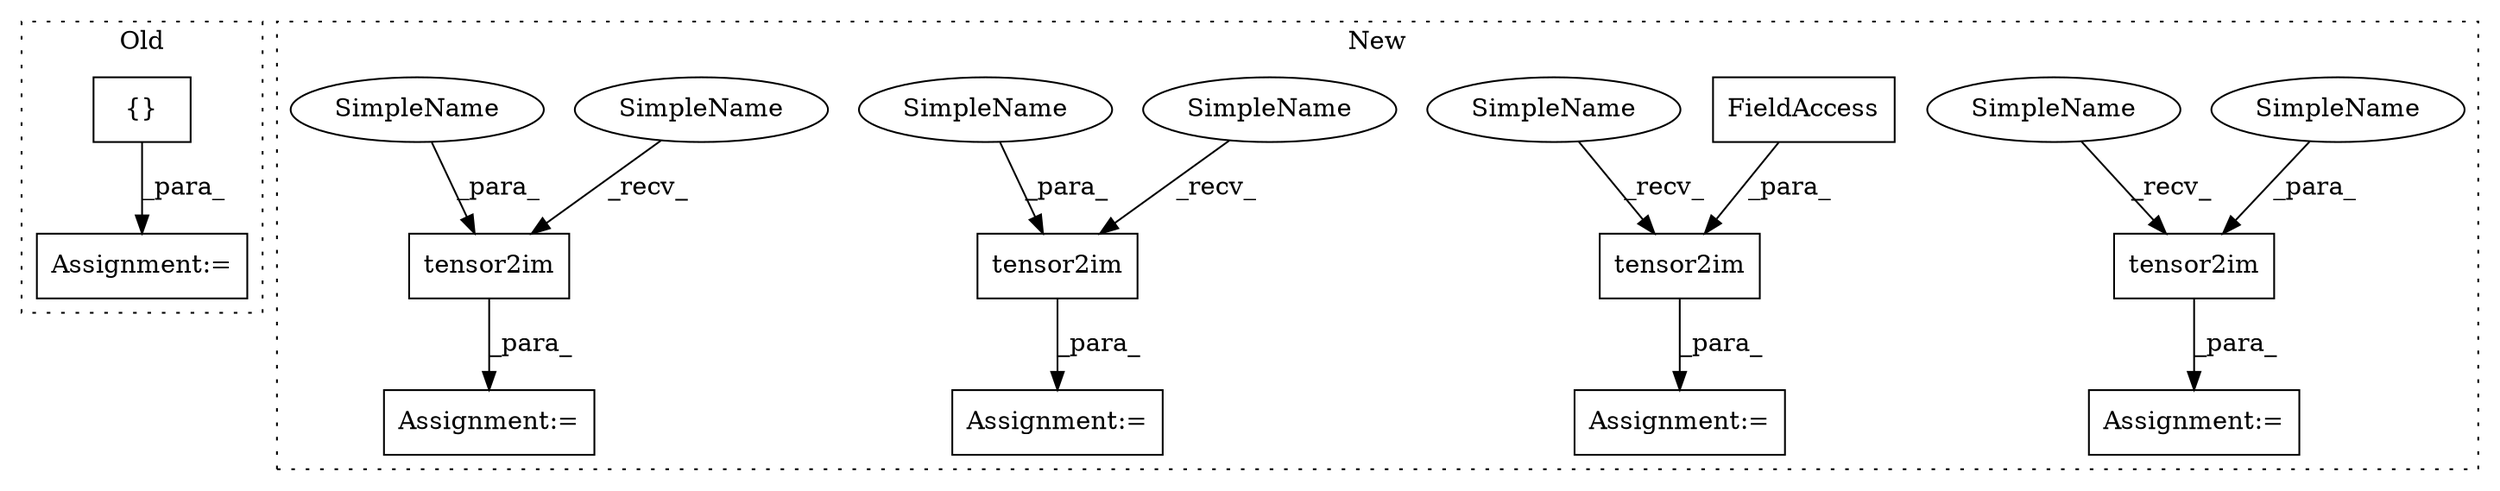 digraph G {
subgraph cluster0 {
1 [label="{}" a="4" s="4209" l="2" shape="box"];
3 [label="Assignment:=" a="7" s="4196" l="1" shape="box"];
label = "Old";
style="dotted";
}
subgraph cluster1 {
2 [label="tensor2im" a="32" s="3516,3531" l="10,1" shape="box"];
4 [label="Assignment:=" a="7" s="3510" l="1" shape="box"];
5 [label="tensor2im" a="32" s="4560,4575" l="10,1" shape="box"];
6 [label="FieldAccess" a="22" s="4570" l="5" shape="box"];
7 [label="tensor2im" a="32" s="3894,3909" l="10,1" shape="box"];
8 [label="tensor2im" a="32" s="2473,2488" l="10,1" shape="box"];
9 [label="Assignment:=" a="7" s="3888" l="1" shape="box"];
10 [label="Assignment:=" a="7" s="4554" l="1" shape="box"];
11 [label="Assignment:=" a="7" s="2467" l="1" shape="box"];
12 [label="SimpleName" a="42" s="3526" l="5" shape="ellipse"];
13 [label="SimpleName" a="42" s="2483" l="5" shape="ellipse"];
14 [label="SimpleName" a="42" s="2468" l="4" shape="ellipse"];
15 [label="SimpleName" a="42" s="3889" l="4" shape="ellipse"];
16 [label="SimpleName" a="42" s="4555" l="4" shape="ellipse"];
17 [label="SimpleName" a="42" s="3511" l="4" shape="ellipse"];
18 [label="SimpleName" a="42" s="3904" l="5" shape="ellipse"];
label = "New";
style="dotted";
}
1 -> 3 [label="_para_"];
2 -> 4 [label="_para_"];
5 -> 10 [label="_para_"];
6 -> 5 [label="_para_"];
7 -> 9 [label="_para_"];
8 -> 11 [label="_para_"];
12 -> 2 [label="_para_"];
13 -> 8 [label="_para_"];
14 -> 8 [label="_recv_"];
15 -> 7 [label="_recv_"];
16 -> 5 [label="_recv_"];
17 -> 2 [label="_recv_"];
18 -> 7 [label="_para_"];
}